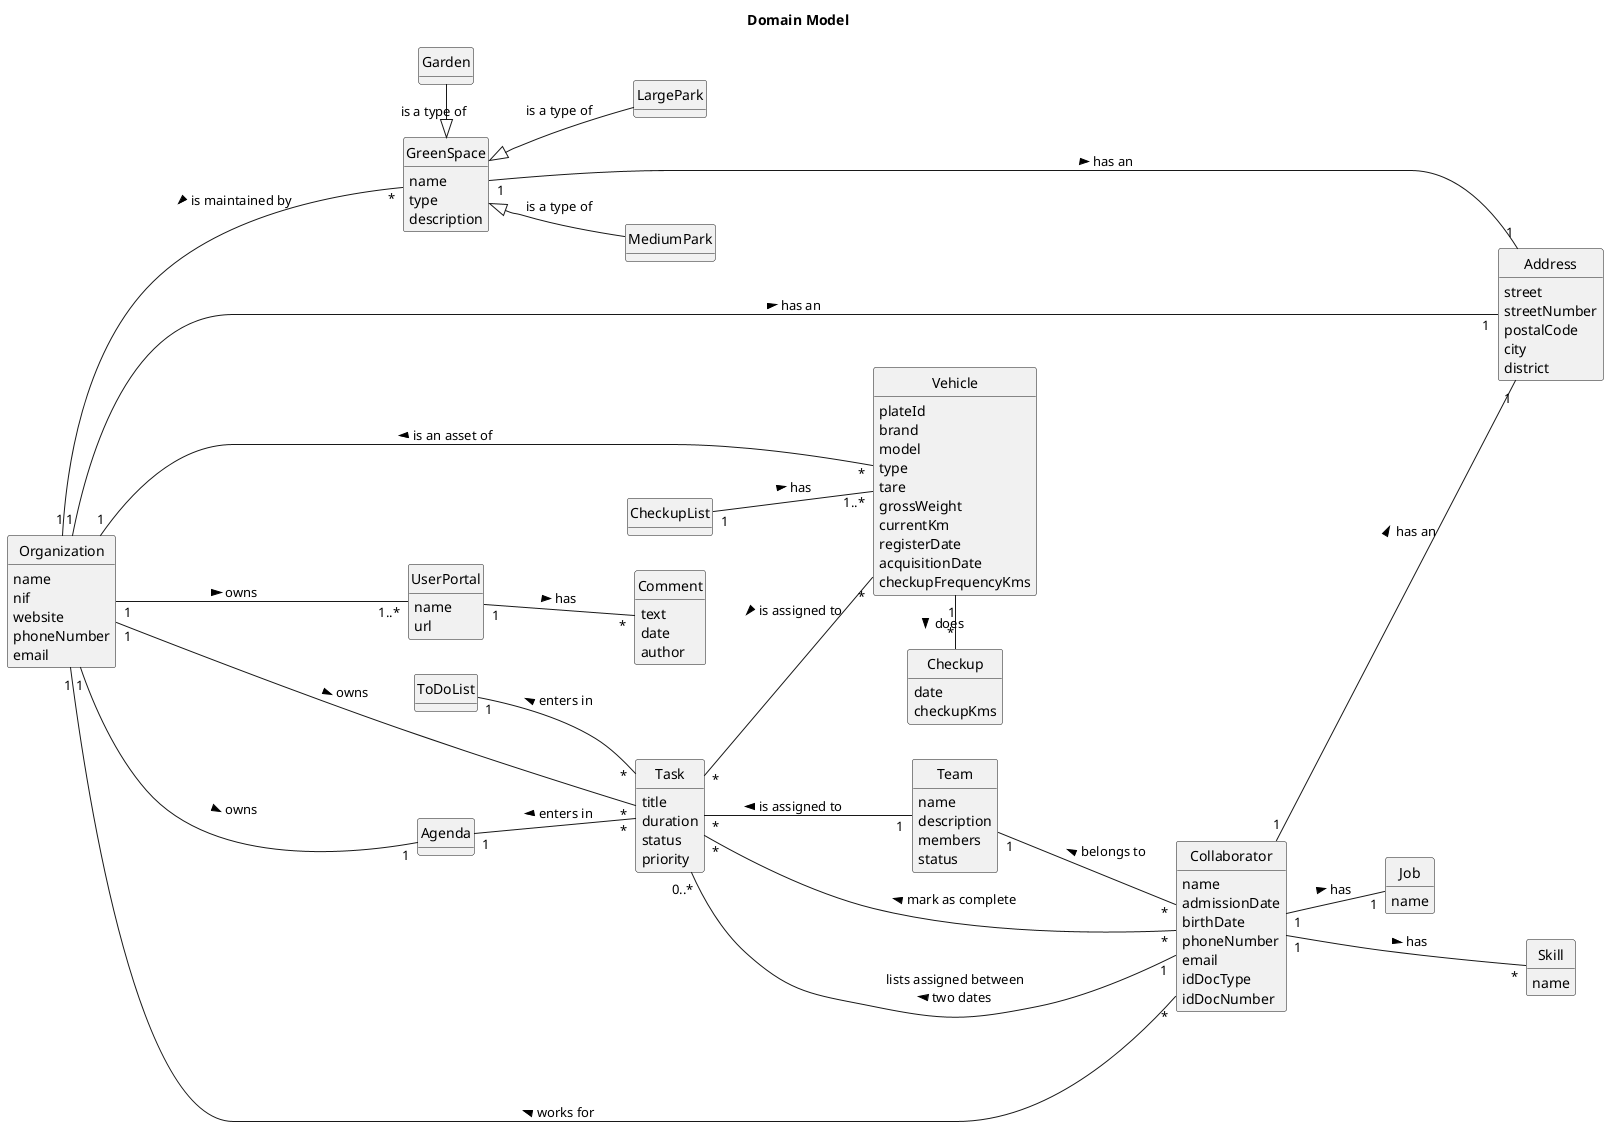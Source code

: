 @startuml
skinparam monochrome true
skinparam packageStyle rectangle
skinparam shadowing false
'skinparam linetype ortho
left to right direction
skinparam classAttributeIconSize 0
hide circle
hide methods

title Domain Model

class Organization {
    name
    nif
    website
    phoneNumber
    email
}

class Skill{
    name

}

class Collaborator{
    name
    admissionDate
    birthDate
    phoneNumber
    email
    idDocType
    idDocNumber
}

class Job{
    name
}


class Team{
    name
    description
    members
    status
}

class Vehicle{
    plateId
    brand
    model
    type
    tare
    grossWeight
    currentKm
    registerDate
    acquisitionDate
    checkupFrequencyKms
}

class Checkup{
    date
    checkupKms
}
class CheckupList{

}

class GreenSpace{
    name
    type
    description
}


class Address{
    street
    streetNumber
    postalCode
    city
    district
}

class Task{
    title
    duration
    status
    priority
}

class ToDoList{

}

class UserPortal{
    name
    url
}

class Comment{
    text
    date
    author
}

Organization "1" --- "*" Task : "owns >"
Organization "1" --- "1" Agenda : "owns >"
Organization "1" --- "1" Address : "has an >"
Organization "1" --- "1..*" UserPortal : "owns >"
Organization "1" --- "*" GreenSpace : "is maintained by <"
Organization "1" --- "*" Collaborator : "works for <"
Organization "1" --- "*" Vehicle : "is an asset of <"
Collaborator "1" --- "*" Skill : "has >"
Collaborator "1" --- "1" Address : "has an >"
Collaborator "1" -- "1" Job : "has >"
UserPortal "1" -- "*" Comment : "has >"
Task "*" -- "1" Team : "is assigned to <"
Task "*" -down- "*" Vehicle : "is assigned to <"
GreenSpace "1" -- "1" Address : "has an >"
Team "1" -- "*" Collaborator : "belongs to <"
Vehicle "1" --right "*" Checkup : "does >"
CheckupList "1" -- "1..*" Vehicle : "has >"
Garden --r|> GreenSpace : "is a type of"
MediumPark --u|> GreenSpace : "is a type of"
LargePark --u|> GreenSpace : "is a type of"
ToDoList "1" -- "*" Task : "enters in <"
Agenda "1" -- "*" Task : "enters in <"
Collaborator "1" -u- "0..*" Task : "lists assigned between\ntwo dates <"
Collaborator "*" -right- "*" Task : "mark as complete >"


@enduml